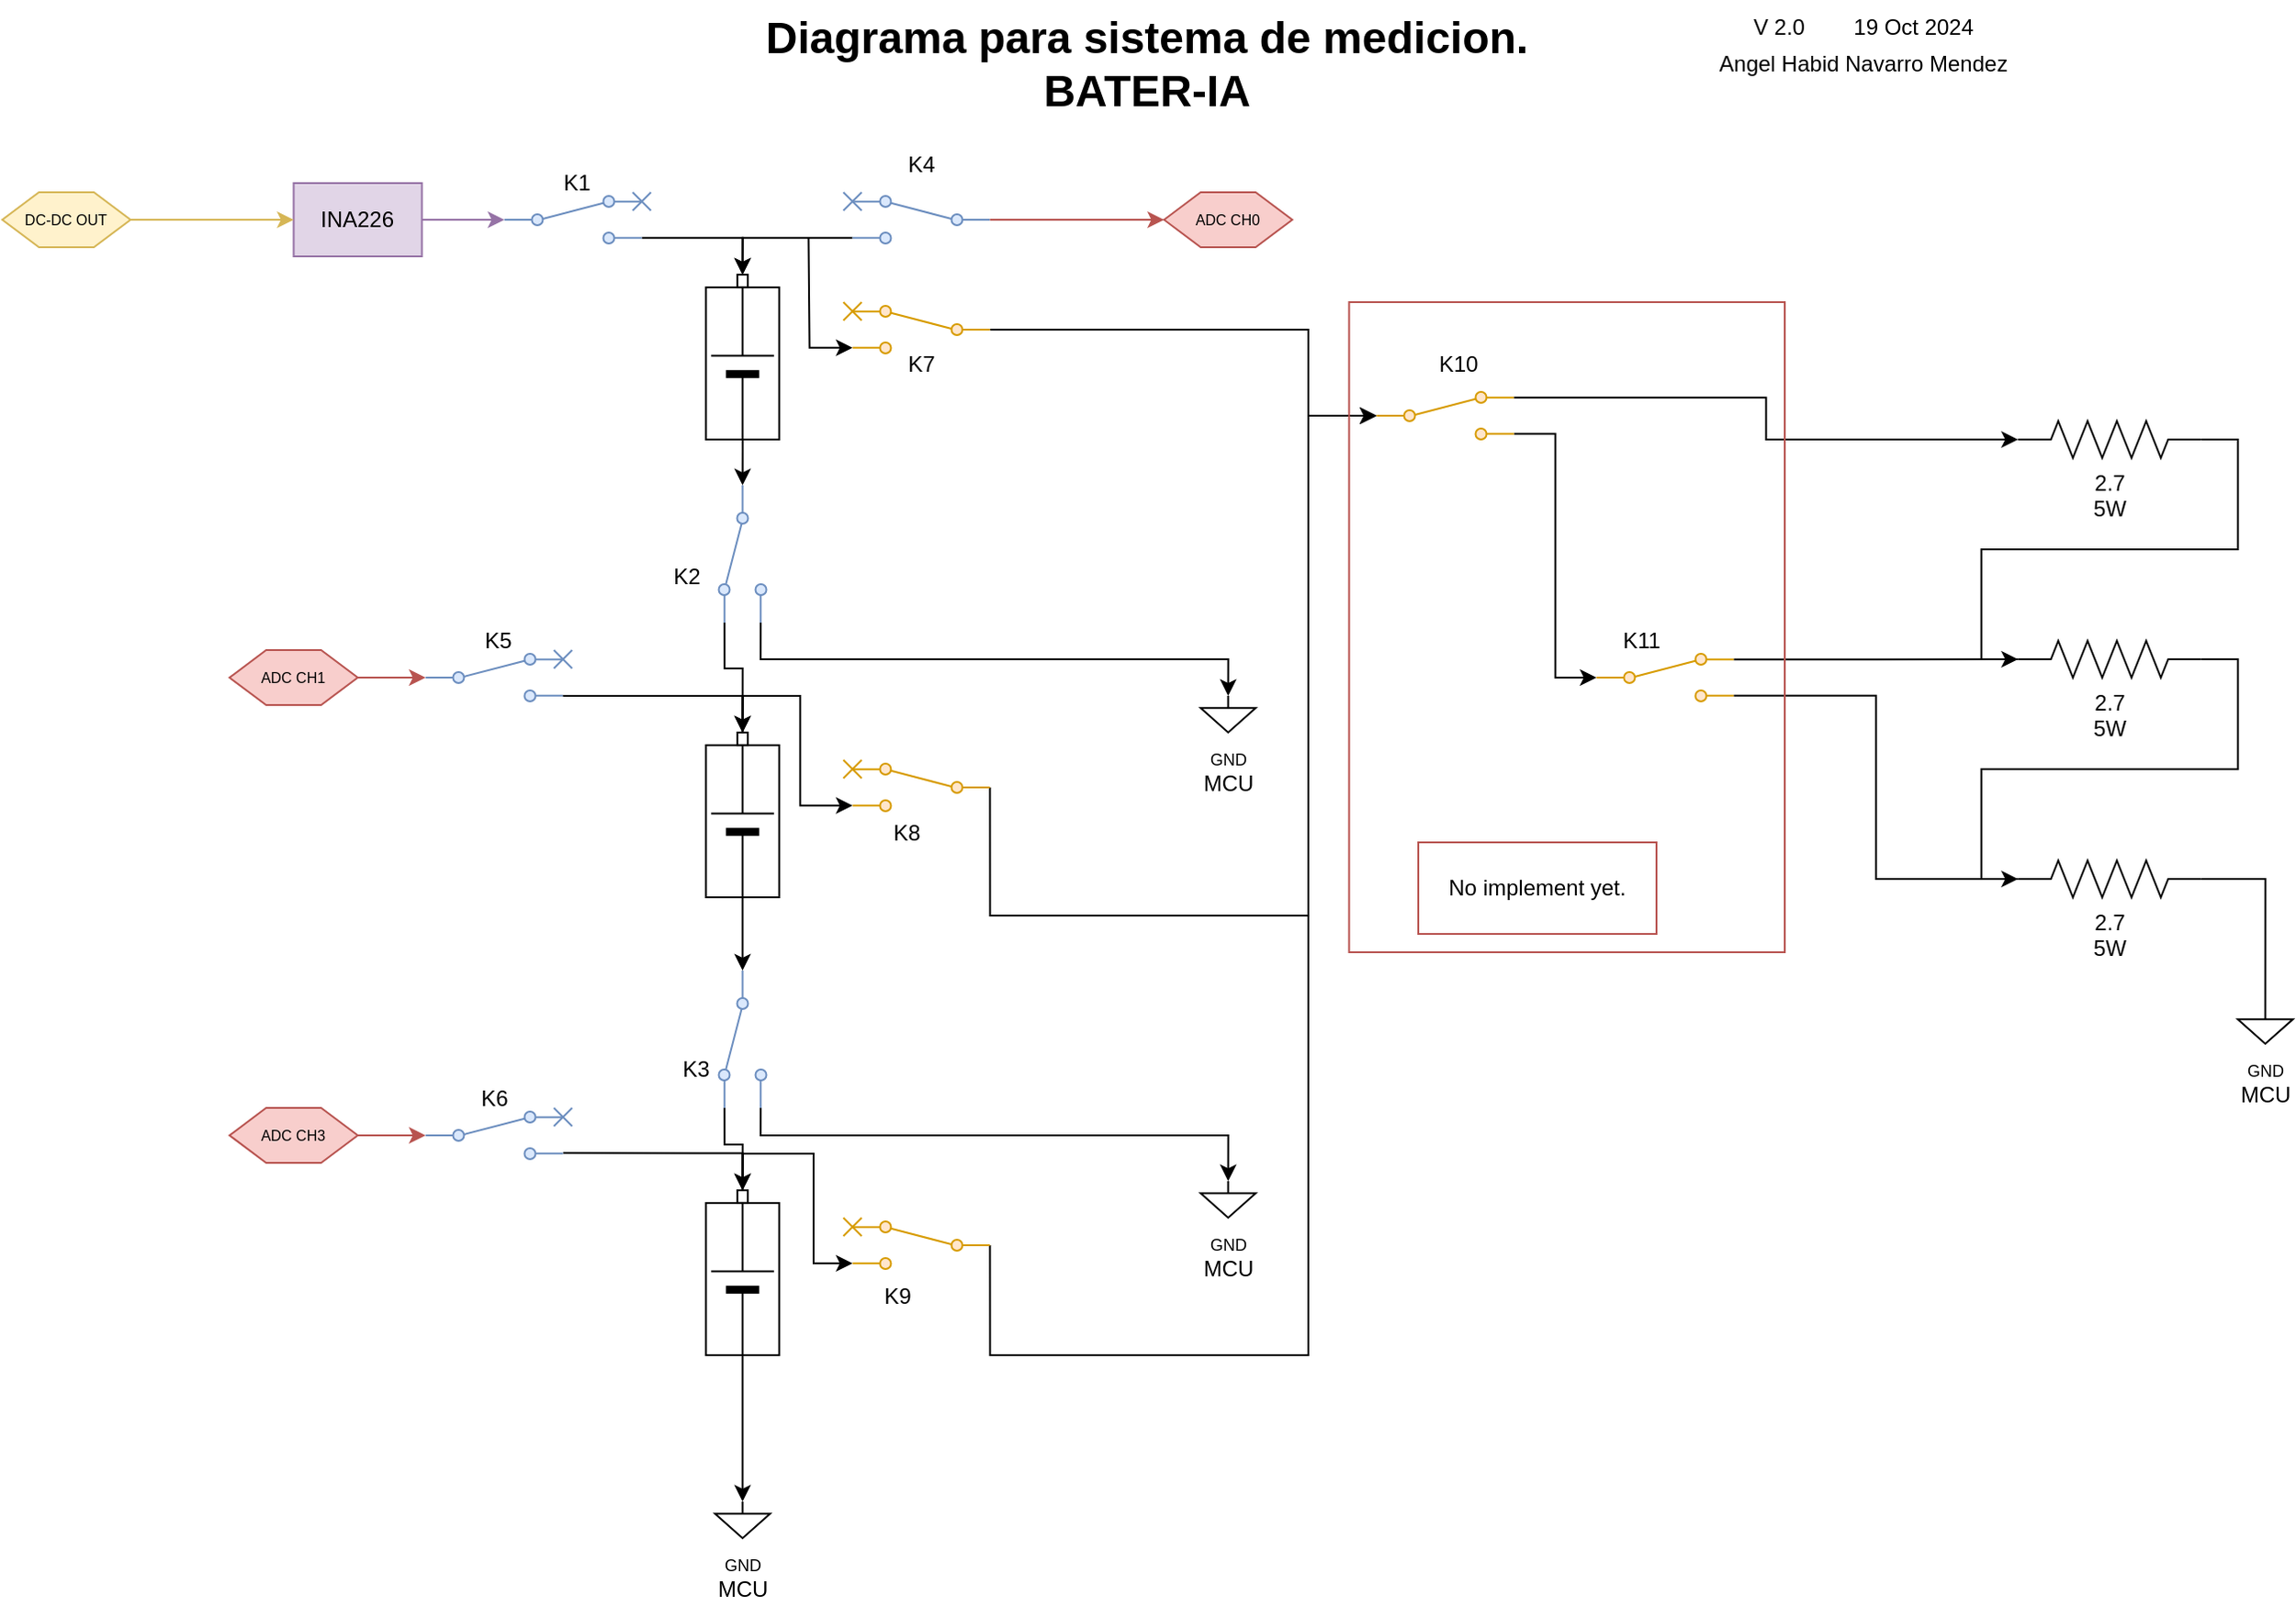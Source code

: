 <mxfile version="24.7.17">
  <diagram name="Página-1" id="suDs9cZ8lpwEUTx6rQ9a">
    <mxGraphModel dx="1434" dy="844" grid="1" gridSize="10" guides="1" tooltips="1" connect="1" arrows="1" fold="1" page="1" pageScale="1" pageWidth="827" pageHeight="1169" math="0" shadow="0">
      <root>
        <mxCell id="0" />
        <mxCell id="1" parent="0" />
        <mxCell id="hk8a2O4gQxyiNjNptd78-115" value="&lt;h1 style=&quot;margin-top: 0px;&quot;&gt;Diagrama para sistema de medicion. BATER-IA&lt;/h1&gt;" style="text;html=1;whiteSpace=wrap;overflow=hidden;rounded=0;align=center;" parent="1" vertex="1">
          <mxGeometry x="602.25" width="480" height="70" as="geometry" />
        </mxCell>
        <mxCell id="hk8a2O4gQxyiNjNptd78-116" value="V 2.0&amp;nbsp; &amp;nbsp; &amp;nbsp; &amp;nbsp; 19 Oct 2024" style="text;html=1;align=center;verticalAlign=middle;whiteSpace=wrap;rounded=0;" parent="1" vertex="1">
          <mxGeometry x="1167.75" width="130" height="30" as="geometry" />
        </mxCell>
        <mxCell id="hk8a2O4gQxyiNjNptd78-117" value="Angel Habid Navarro Mendez" style="text;html=1;align=center;verticalAlign=middle;whiteSpace=wrap;rounded=0;" parent="1" vertex="1">
          <mxGeometry x="1152.75" y="20" width="160" height="30" as="geometry" />
        </mxCell>
        <mxCell id="hk8a2O4gQxyiNjNptd78-120" style="edgeStyle=orthogonalEdgeStyle;rounded=0;orthogonalLoop=1;jettySize=auto;html=1;exitX=1;exitY=0.88;exitDx=0;exitDy=0;entryX=0.5;entryY=0;entryDx=0;entryDy=0;" parent="1" source="hk8a2O4gQxyiNjNptd78-1" target="hk8a2O4gQxyiNjNptd78-7" edge="1">
          <mxGeometry relative="1" as="geometry" />
        </mxCell>
        <mxCell id="hk8a2O4gQxyiNjNptd78-1" value="&lt;p style=&quot;line-height: 100%;&quot;&gt;&lt;br&gt;&lt;/p&gt;" style="html=1;shape=mxgraph.electrical.electro-mechanical.twoWaySwitch;aspect=fixed;elSwitchState=2;fillColor=#dae8fc;strokeColor=#6c8ebf;" parent="1" vertex="1">
          <mxGeometry x="491.25" y="107" width="75" height="26" as="geometry" />
        </mxCell>
        <mxCell id="hk8a2O4gQxyiNjNptd78-43" style="edgeStyle=orthogonalEdgeStyle;rounded=0;orthogonalLoop=1;jettySize=auto;html=1;exitX=1;exitY=0.12;exitDx=0;exitDy=0;entryX=0.5;entryY=0;entryDx=0;entryDy=0;" parent="1" source="hk8a2O4gQxyiNjNptd78-2" target="hk8a2O4gQxyiNjNptd78-7" edge="1">
          <mxGeometry relative="1" as="geometry" />
        </mxCell>
        <mxCell id="hk8a2O4gQxyiNjNptd78-2" value="" style="html=1;shape=mxgraph.electrical.electro-mechanical.twoWaySwitch;aspect=fixed;elSwitchState=2;direction=west;flipV=1;fillColor=#dae8fc;strokeColor=#6c8ebf;" parent="1" vertex="1">
          <mxGeometry x="681.25" y="107" width="75" height="26" as="geometry" />
        </mxCell>
        <mxCell id="hk8a2O4gQxyiNjNptd78-55" style="edgeStyle=orthogonalEdgeStyle;rounded=0;orthogonalLoop=1;jettySize=auto;html=1;exitX=1;exitY=0.88;exitDx=0;exitDy=0;entryX=0.5;entryY=0;entryDx=0;entryDy=0;" parent="1" source="hk8a2O4gQxyiNjNptd78-3" target="hk8a2O4gQxyiNjNptd78-23" edge="1">
          <mxGeometry relative="1" as="geometry">
            <Array as="points">
              <mxPoint x="611.25" y="365" />
              <mxPoint x="621.25" y="365" />
            </Array>
          </mxGeometry>
        </mxCell>
        <mxCell id="hk8a2O4gQxyiNjNptd78-3" value="" style="html=1;shape=mxgraph.electrical.electro-mechanical.twoWaySwitch;aspect=fixed;elSwitchState=2;direction=south;flipH=1;fillColor=#dae8fc;strokeColor=#6c8ebf;" parent="1" vertex="1">
          <mxGeometry x="608.25" y="265" width="26" height="75" as="geometry" />
        </mxCell>
        <mxCell id="hk8a2O4gQxyiNjNptd78-13" value="" style="group" parent="1" vertex="1" connectable="0">
          <mxGeometry x="601.25" y="150" width="40" height="90" as="geometry" />
        </mxCell>
        <mxCell id="hk8a2O4gQxyiNjNptd78-7" value="" style="rounded=0;whiteSpace=wrap;html=1;container=0;" parent="hk8a2O4gQxyiNjNptd78-13" vertex="1">
          <mxGeometry x="17.143" width="5.714" height="6.923" as="geometry" />
        </mxCell>
        <mxCell id="hk8a2O4gQxyiNjNptd78-4" value="" style="verticalLabelPosition=bottom;shadow=0;dashed=0;align=center;fillColor=strokeColor;html=1;verticalAlign=top;strokeWidth=1;shape=mxgraph.electrical.miscellaneous.monocell_battery;direction=north;container=0;" parent="hk8a2O4gQxyiNjNptd78-13" vertex="1">
          <mxGeometry x="2.857" y="6.923" width="34.286" height="83.077" as="geometry" />
        </mxCell>
        <mxCell id="hk8a2O4gQxyiNjNptd78-5" value="" style="rounded=0;whiteSpace=wrap;html=1;gradientColor=default;fillColor=none;container=0;" parent="hk8a2O4gQxyiNjNptd78-13" vertex="1">
          <mxGeometry y="6.923" width="40" height="83.077" as="geometry" />
        </mxCell>
        <mxCell id="hk8a2O4gQxyiNjNptd78-22" value="" style="group" parent="1" vertex="1" connectable="0">
          <mxGeometry x="601.25" y="400" width="40" height="90" as="geometry" />
        </mxCell>
        <mxCell id="hk8a2O4gQxyiNjNptd78-23" value="" style="rounded=0;whiteSpace=wrap;html=1;container=0;" parent="hk8a2O4gQxyiNjNptd78-22" vertex="1">
          <mxGeometry x="17.143" width="5.714" height="6.923" as="geometry" />
        </mxCell>
        <mxCell id="hk8a2O4gQxyiNjNptd78-24" value="" style="verticalLabelPosition=bottom;shadow=0;dashed=0;align=center;fillColor=strokeColor;html=1;verticalAlign=top;strokeWidth=1;shape=mxgraph.electrical.miscellaneous.monocell_battery;direction=north;container=0;" parent="hk8a2O4gQxyiNjNptd78-22" vertex="1">
          <mxGeometry x="2.857" y="6.923" width="34.286" height="83.077" as="geometry" />
        </mxCell>
        <mxCell id="hk8a2O4gQxyiNjNptd78-25" value="" style="rounded=0;whiteSpace=wrap;html=1;gradientColor=default;fillColor=none;container=0;" parent="hk8a2O4gQxyiNjNptd78-22" vertex="1">
          <mxGeometry y="6.923" width="40" height="83.077" as="geometry" />
        </mxCell>
        <mxCell id="hk8a2O4gQxyiNjNptd78-70" style="edgeStyle=orthogonalEdgeStyle;rounded=0;orthogonalLoop=1;jettySize=auto;html=1;exitX=1;exitY=0.88;exitDx=0;exitDy=0;entryX=0.5;entryY=0;entryDx=0;entryDy=0;" parent="1" source="hk8a2O4gQxyiNjNptd78-35" target="hk8a2O4gQxyiNjNptd78-37" edge="1">
          <mxGeometry relative="1" as="geometry">
            <Array as="points">
              <mxPoint x="611.25" y="625" />
              <mxPoint x="621.25" y="625" />
            </Array>
          </mxGeometry>
        </mxCell>
        <mxCell id="hk8a2O4gQxyiNjNptd78-35" value="" style="html=1;shape=mxgraph.electrical.electro-mechanical.twoWaySwitch;aspect=fixed;elSwitchState=2;direction=south;flipH=1;fillColor=#dae8fc;strokeColor=#6c8ebf;" parent="1" vertex="1">
          <mxGeometry x="608.25" y="530" width="26" height="75" as="geometry" />
        </mxCell>
        <mxCell id="hk8a2O4gQxyiNjNptd78-36" value="" style="group" parent="1" vertex="1" connectable="0">
          <mxGeometry x="601.25" y="650" width="40" height="90" as="geometry" />
        </mxCell>
        <mxCell id="hk8a2O4gQxyiNjNptd78-37" value="" style="rounded=0;whiteSpace=wrap;html=1;container=0;" parent="hk8a2O4gQxyiNjNptd78-36" vertex="1">
          <mxGeometry x="17.143" width="5.714" height="6.923" as="geometry" />
        </mxCell>
        <mxCell id="hk8a2O4gQxyiNjNptd78-38" value="" style="verticalLabelPosition=bottom;shadow=0;dashed=0;align=center;fillColor=strokeColor;html=1;verticalAlign=top;strokeWidth=1;shape=mxgraph.electrical.miscellaneous.monocell_battery;direction=north;container=0;" parent="hk8a2O4gQxyiNjNptd78-36" vertex="1">
          <mxGeometry x="2.857" y="6.923" width="34.286" height="83.077" as="geometry" />
        </mxCell>
        <mxCell id="hk8a2O4gQxyiNjNptd78-39" value="" style="rounded=0;whiteSpace=wrap;html=1;gradientColor=default;fillColor=none;container=0;" parent="hk8a2O4gQxyiNjNptd78-36" vertex="1">
          <mxGeometry y="6.923" width="40" height="83.077" as="geometry" />
        </mxCell>
        <mxCell id="hk8a2O4gQxyiNjNptd78-119" style="edgeStyle=orthogonalEdgeStyle;rounded=0;orthogonalLoop=1;jettySize=auto;html=1;exitX=1;exitY=0.5;exitDx=0;exitDy=0;entryX=0;entryY=0.5;entryDx=0;entryDy=0;fillColor=#e1d5e7;strokeColor=#9673a6;" parent="1" source="hk8a2O4gQxyiNjNptd78-40" target="hk8a2O4gQxyiNjNptd78-1" edge="1">
          <mxGeometry relative="1" as="geometry" />
        </mxCell>
        <mxCell id="hk8a2O4gQxyiNjNptd78-40" value="INA226" style="rounded=0;whiteSpace=wrap;html=1;fillColor=#e1d5e7;strokeColor=#9673a6;" parent="1" vertex="1">
          <mxGeometry x="376.25" y="100" width="70" height="40" as="geometry" />
        </mxCell>
        <mxCell id="hk8a2O4gQxyiNjNptd78-47" style="edgeStyle=orthogonalEdgeStyle;rounded=0;orthogonalLoop=1;jettySize=auto;html=1;exitX=0;exitY=0.5;exitDx=0;exitDy=0;entryX=0;entryY=0.5;entryDx=0;entryDy=0;startArrow=classic;startFill=1;endArrow=none;endFill=0;fillColor=#f8cecc;strokeColor=#b85450;" parent="1" source="hk8a2O4gQxyiNjNptd78-46" target="hk8a2O4gQxyiNjNptd78-2" edge="1">
          <mxGeometry relative="1" as="geometry" />
        </mxCell>
        <mxCell id="hk8a2O4gQxyiNjNptd78-46" value="ADC CH0" style="shape=hexagon;perimeter=hexagonPerimeter2;whiteSpace=wrap;html=1;fixedSize=1;fontSize=8;fillColor=#f8cecc;strokeColor=#b85450;" parent="1" vertex="1">
          <mxGeometry x="851.25" y="105" width="70" height="30" as="geometry" />
        </mxCell>
        <mxCell id="hk8a2O4gQxyiNjNptd78-50" style="edgeStyle=orthogonalEdgeStyle;rounded=0;orthogonalLoop=1;jettySize=auto;html=1;exitX=1;exitY=0.5;exitDx=0;exitDy=0;fillColor=#fff2cc;strokeColor=#d6b656;entryX=0;entryY=0.5;entryDx=0;entryDy=0;" parent="1" source="hk8a2O4gQxyiNjNptd78-49" target="hk8a2O4gQxyiNjNptd78-40" edge="1">
          <mxGeometry relative="1" as="geometry">
            <mxPoint x="361.25" y="120" as="targetPoint" />
          </mxGeometry>
        </mxCell>
        <mxCell id="hk8a2O4gQxyiNjNptd78-49" value="DC-DC OUT" style="shape=hexagon;perimeter=hexagonPerimeter2;whiteSpace=wrap;html=1;fixedSize=1;fontSize=8;fillColor=#fff2cc;strokeColor=#d6b656;" parent="1" vertex="1">
          <mxGeometry x="217.25" y="105" width="70" height="30" as="geometry" />
        </mxCell>
        <mxCell id="hk8a2O4gQxyiNjNptd78-51" value="" style="shape=mxgraph.sysml.x;fillColor=#dae8fc;strokeColor=#6c8ebf;" parent="1" vertex="1">
          <mxGeometry x="561.25" y="105" width="10" height="10" as="geometry" />
        </mxCell>
        <mxCell id="hk8a2O4gQxyiNjNptd78-52" value="" style="shape=mxgraph.sysml.x;fillColor=#dae8fc;strokeColor=#6c8ebf;" parent="1" vertex="1">
          <mxGeometry x="676.25" y="105" width="10" height="10" as="geometry" />
        </mxCell>
        <mxCell id="hk8a2O4gQxyiNjNptd78-54" style="edgeStyle=orthogonalEdgeStyle;rounded=0;orthogonalLoop=1;jettySize=auto;html=1;entryX=0;entryY=0.5;entryDx=0;entryDy=0;" parent="1" source="hk8a2O4gQxyiNjNptd78-5" target="hk8a2O4gQxyiNjNptd78-3" edge="1">
          <mxGeometry relative="1" as="geometry" />
        </mxCell>
        <mxCell id="hk8a2O4gQxyiNjNptd78-56" value="&lt;font style=&quot;font-size: 9px;&quot;&gt;GND&lt;/font&gt;&lt;div&gt;MCU&lt;/div&gt;" style="pointerEvents=1;verticalLabelPosition=bottom;shadow=0;dashed=0;align=center;html=1;verticalAlign=top;shape=mxgraph.electrical.signal_sources.signal_ground;" parent="1" vertex="1">
          <mxGeometry x="871.25" y="380" width="30" height="20" as="geometry" />
        </mxCell>
        <mxCell id="hk8a2O4gQxyiNjNptd78-57" style="edgeStyle=orthogonalEdgeStyle;rounded=0;orthogonalLoop=1;jettySize=auto;html=1;exitX=1;exitY=0.12;exitDx=0;exitDy=0;entryX=0.5;entryY=0;entryDx=0;entryDy=0;entryPerimeter=0;" parent="1" source="hk8a2O4gQxyiNjNptd78-3" target="hk8a2O4gQxyiNjNptd78-56" edge="1">
          <mxGeometry relative="1" as="geometry" />
        </mxCell>
        <mxCell id="hk8a2O4gQxyiNjNptd78-67" value="&lt;font style=&quot;font-size: 9px;&quot;&gt;GND&lt;/font&gt;&lt;div&gt;MCU&lt;/div&gt;" style="pointerEvents=1;verticalLabelPosition=bottom;shadow=0;dashed=0;align=center;html=1;verticalAlign=top;shape=mxgraph.electrical.signal_sources.signal_ground;" parent="1" vertex="1">
          <mxGeometry x="871.25" y="645" width="30" height="20" as="geometry" />
        </mxCell>
        <mxCell id="hk8a2O4gQxyiNjNptd78-68" style="edgeStyle=orthogonalEdgeStyle;rounded=0;orthogonalLoop=1;jettySize=auto;html=1;exitX=1;exitY=0.12;exitDx=0;exitDy=0;entryX=0.5;entryY=0;entryDx=0;entryDy=0;entryPerimeter=0;" parent="1" source="hk8a2O4gQxyiNjNptd78-35" target="hk8a2O4gQxyiNjNptd78-67" edge="1">
          <mxGeometry relative="1" as="geometry">
            <Array as="points">
              <mxPoint x="631" y="620" />
              <mxPoint x="886" y="620" />
            </Array>
          </mxGeometry>
        </mxCell>
        <mxCell id="hk8a2O4gQxyiNjNptd78-69" style="edgeStyle=orthogonalEdgeStyle;rounded=0;orthogonalLoop=1;jettySize=auto;html=1;exitX=0.5;exitY=1;exitDx=0;exitDy=0;entryX=0;entryY=0.5;entryDx=0;entryDy=0;" parent="1" source="hk8a2O4gQxyiNjNptd78-25" target="hk8a2O4gQxyiNjNptd78-35" edge="1">
          <mxGeometry relative="1" as="geometry" />
        </mxCell>
        <mxCell id="hk8a2O4gQxyiNjNptd78-89" value="" style="edgeStyle=orthogonalEdgeStyle;rounded=0;orthogonalLoop=1;jettySize=auto;html=1;exitX=0.5;exitY=1;exitDx=0;exitDy=0;entryX=0.5;entryY=0;entryDx=0;entryDy=0;entryPerimeter=0;" parent="1" source="hk8a2O4gQxyiNjNptd78-39" target="rjjdqqys_Oreud0CuxLj-54" edge="1">
          <mxGeometry x="0.464" y="-12" relative="1" as="geometry">
            <mxPoint x="251.25" y="1105" as="targetPoint" />
            <mxPoint y="-1" as="offset" />
            <mxPoint x="606.25" y="860" as="sourcePoint" />
          </mxGeometry>
        </mxCell>
        <mxCell id="hk8a2O4gQxyiNjNptd78-96" value="ADC CH1" style="shape=hexagon;perimeter=hexagonPerimeter2;whiteSpace=wrap;html=1;fixedSize=1;fontSize=8;fillColor=#f8cecc;strokeColor=#b85450;" parent="1" vertex="1">
          <mxGeometry x="341.25" y="355" width="70" height="30" as="geometry" />
        </mxCell>
        <mxCell id="hk8a2O4gQxyiNjNptd78-102" style="edgeStyle=orthogonalEdgeStyle;rounded=0;orthogonalLoop=1;jettySize=auto;html=1;entryX=1;entryY=0.5;entryDx=0;entryDy=0;endArrow=none;endFill=0;startArrow=classic;startFill=1;fillColor=#f8cecc;strokeColor=#b85450;" parent="1" source="hk8a2O4gQxyiNjNptd78-98" target="hk8a2O4gQxyiNjNptd78-96" edge="1">
          <mxGeometry relative="1" as="geometry" />
        </mxCell>
        <mxCell id="hk8a2O4gQxyiNjNptd78-98" value="" style="html=1;shape=mxgraph.electrical.electro-mechanical.twoWaySwitch;aspect=fixed;elSwitchState=2;direction=west;flipV=1;fillColor=#dae8fc;strokeColor=#6c8ebf;flipH=1;" parent="1" vertex="1">
          <mxGeometry x="448.25" y="357" width="75" height="26" as="geometry" />
        </mxCell>
        <mxCell id="hk8a2O4gQxyiNjNptd78-99" value="" style="shape=mxgraph.sysml.x;fillColor=#dae8fc;strokeColor=#6c8ebf;" parent="1" vertex="1">
          <mxGeometry x="518.25" y="355" width="10" height="10" as="geometry" />
        </mxCell>
        <mxCell id="hk8a2O4gQxyiNjNptd78-103" style="edgeStyle=orthogonalEdgeStyle;rounded=0;orthogonalLoop=1;jettySize=auto;html=1;exitX=0.5;exitY=0;exitDx=0;exitDy=0;endArrow=none;endFill=0;startArrow=classic;startFill=1;" parent="1" source="hk8a2O4gQxyiNjNptd78-23" edge="1">
          <mxGeometry relative="1" as="geometry">
            <mxPoint x="523.25" y="380" as="targetPoint" />
            <Array as="points">
              <mxPoint x="621.25" y="380" />
            </Array>
          </mxGeometry>
        </mxCell>
        <mxCell id="hk8a2O4gQxyiNjNptd78-104" value="ADC CH3" style="shape=hexagon;perimeter=hexagonPerimeter2;whiteSpace=wrap;html=1;fixedSize=1;fontSize=8;fillColor=#f8cecc;strokeColor=#b85450;" parent="1" vertex="1">
          <mxGeometry x="341.25" y="605" width="70" height="30" as="geometry" />
        </mxCell>
        <mxCell id="hk8a2O4gQxyiNjNptd78-105" style="edgeStyle=orthogonalEdgeStyle;rounded=0;orthogonalLoop=1;jettySize=auto;html=1;entryX=1;entryY=0.5;entryDx=0;entryDy=0;endArrow=none;endFill=0;startArrow=classic;startFill=1;fillColor=#f8cecc;strokeColor=#b85450;" parent="1" source="hk8a2O4gQxyiNjNptd78-106" target="hk8a2O4gQxyiNjNptd78-104" edge="1">
          <mxGeometry relative="1" as="geometry" />
        </mxCell>
        <mxCell id="hk8a2O4gQxyiNjNptd78-114" style="edgeStyle=orthogonalEdgeStyle;rounded=0;orthogonalLoop=1;jettySize=auto;html=1;entryX=0.5;entryY=0;entryDx=0;entryDy=0;exitX=1.001;exitY=0.872;exitDx=0;exitDy=0;exitPerimeter=0;" parent="1" source="hk8a2O4gQxyiNjNptd78-106" target="hk8a2O4gQxyiNjNptd78-37" edge="1">
          <mxGeometry relative="1" as="geometry" />
        </mxCell>
        <mxCell id="hk8a2O4gQxyiNjNptd78-106" value="" style="html=1;shape=mxgraph.electrical.electro-mechanical.twoWaySwitch;aspect=fixed;elSwitchState=2;direction=west;flipV=1;fillColor=#dae8fc;strokeColor=#6c8ebf;flipH=1;" parent="1" vertex="1">
          <mxGeometry x="448.25" y="607" width="75" height="26" as="geometry" />
        </mxCell>
        <mxCell id="hk8a2O4gQxyiNjNptd78-107" value="" style="shape=mxgraph.sysml.x;fillColor=#dae8fc;strokeColor=#6c8ebf;" parent="1" vertex="1">
          <mxGeometry x="518.25" y="605" width="10" height="10" as="geometry" />
        </mxCell>
        <mxCell id="rjjdqqys_Oreud0CuxLj-14" style="edgeStyle=orthogonalEdgeStyle;rounded=0;orthogonalLoop=1;jettySize=auto;html=1;exitX=1;exitY=0.12;exitDx=0;exitDy=0;endArrow=none;endFill=0;startArrow=classic;startFill=1;" parent="1" source="rjjdqqys_Oreud0CuxLj-1" edge="1">
          <mxGeometry relative="1" as="geometry">
            <mxPoint x="657.25" y="130" as="targetPoint" />
          </mxGeometry>
        </mxCell>
        <mxCell id="rjjdqqys_Oreud0CuxLj-28" style="edgeStyle=orthogonalEdgeStyle;rounded=0;orthogonalLoop=1;jettySize=auto;html=1;entryX=0;entryY=0.5;entryDx=0;entryDy=0;" parent="1" source="rjjdqqys_Oreud0CuxLj-1" target="rjjdqqys_Oreud0CuxLj-29" edge="1">
          <mxGeometry relative="1" as="geometry">
            <mxPoint x="897.25" y="220" as="targetPoint" />
            <Array as="points">
              <mxPoint x="930" y="180" />
              <mxPoint x="930" y="227" />
            </Array>
          </mxGeometry>
        </mxCell>
        <mxCell id="rjjdqqys_Oreud0CuxLj-1" value="" style="html=1;shape=mxgraph.electrical.electro-mechanical.twoWaySwitch;aspect=fixed;elSwitchState=2;direction=west;flipV=1;fillColor=#ffe6cc;strokeColor=#d79b00;" parent="1" vertex="1">
          <mxGeometry x="681.25" y="167" width="75" height="26" as="geometry" />
        </mxCell>
        <mxCell id="rjjdqqys_Oreud0CuxLj-4" value="" style="shape=mxgraph.sysml.x;fillColor=#ffe6cc;strokeColor=#d79b00;" parent="1" vertex="1">
          <mxGeometry x="676.25" y="165" width="10" height="10" as="geometry" />
        </mxCell>
        <mxCell id="rjjdqqys_Oreud0CuxLj-15" style="edgeStyle=orthogonalEdgeStyle;rounded=0;orthogonalLoop=1;jettySize=auto;html=1;exitX=1;exitY=0.12;exitDx=0;exitDy=0;entryX=0.5;entryY=0;entryDx=0;entryDy=0;endArrow=none;endFill=0;startArrow=classic;startFill=1;" parent="1" source="rjjdqqys_Oreud0CuxLj-6" target="hk8a2O4gQxyiNjNptd78-23" edge="1">
          <mxGeometry relative="1" as="geometry">
            <mxPoint x="657.25" y="380" as="targetPoint" />
          </mxGeometry>
        </mxCell>
        <mxCell id="rjjdqqys_Oreud0CuxLj-41" style="edgeStyle=orthogonalEdgeStyle;rounded=0;orthogonalLoop=1;jettySize=auto;html=1;exitX=0;exitY=0.5;exitDx=0;exitDy=0;entryX=0;entryY=0.5;entryDx=0;entryDy=0;" parent="1" source="rjjdqqys_Oreud0CuxLj-6" target="rjjdqqys_Oreud0CuxLj-29" edge="1">
          <mxGeometry relative="1" as="geometry">
            <mxPoint x="820" y="510" as="targetPoint" />
            <Array as="points">
              <mxPoint x="756" y="500" />
              <mxPoint x="930" y="500" />
              <mxPoint x="930" y="227" />
            </Array>
          </mxGeometry>
        </mxCell>
        <mxCell id="rjjdqqys_Oreud0CuxLj-6" value="" style="html=1;shape=mxgraph.electrical.electro-mechanical.twoWaySwitch;aspect=fixed;elSwitchState=2;direction=west;flipV=1;fillColor=#ffe6cc;strokeColor=#d79b00;" parent="1" vertex="1">
          <mxGeometry x="681.25" y="417" width="75" height="26" as="geometry" />
        </mxCell>
        <mxCell id="rjjdqqys_Oreud0CuxLj-7" value="" style="shape=mxgraph.sysml.x;fillColor=#ffe6cc;strokeColor=#d79b00;" parent="1" vertex="1">
          <mxGeometry x="676.25" y="415" width="10" height="10" as="geometry" />
        </mxCell>
        <mxCell id="rjjdqqys_Oreud0CuxLj-16" style="edgeStyle=orthogonalEdgeStyle;rounded=0;orthogonalLoop=1;jettySize=auto;html=1;exitX=1;exitY=0.12;exitDx=0;exitDy=0;entryX=0.5;entryY=0;entryDx=0;entryDy=0;endArrow=none;endFill=0;startArrow=classic;startFill=1;" parent="1" source="rjjdqqys_Oreud0CuxLj-8" target="hk8a2O4gQxyiNjNptd78-37" edge="1">
          <mxGeometry relative="1" as="geometry">
            <Array as="points">
              <mxPoint x="660" y="690" />
              <mxPoint x="660" y="630" />
              <mxPoint x="621" y="630" />
            </Array>
          </mxGeometry>
        </mxCell>
        <mxCell id="rjjdqqys_Oreud0CuxLj-42" style="edgeStyle=orthogonalEdgeStyle;rounded=0;orthogonalLoop=1;jettySize=auto;html=1;exitX=0;exitY=0.5;exitDx=0;exitDy=0;entryX=0;entryY=0.5;entryDx=0;entryDy=0;" parent="1" source="rjjdqqys_Oreud0CuxLj-8" target="rjjdqqys_Oreud0CuxLj-29" edge="1">
          <mxGeometry relative="1" as="geometry">
            <mxPoint x="950" y="260" as="targetPoint" />
            <Array as="points">
              <mxPoint x="756" y="740" />
              <mxPoint x="930" y="740" />
              <mxPoint x="930" y="227" />
            </Array>
          </mxGeometry>
        </mxCell>
        <mxCell id="rjjdqqys_Oreud0CuxLj-8" value="" style="html=1;shape=mxgraph.electrical.electro-mechanical.twoWaySwitch;aspect=fixed;elSwitchState=2;direction=west;flipV=1;fillColor=#ffe6cc;strokeColor=#d79b00;" parent="1" vertex="1">
          <mxGeometry x="681.25" y="667" width="75" height="26" as="geometry" />
        </mxCell>
        <mxCell id="rjjdqqys_Oreud0CuxLj-9" value="" style="shape=mxgraph.sysml.x;fillColor=#ffe6cc;strokeColor=#d79b00;" parent="1" vertex="1">
          <mxGeometry x="676.25" y="665" width="10" height="10" as="geometry" />
        </mxCell>
        <mxCell id="rjjdqqys_Oreud0CuxLj-18" value="2.7&lt;div&gt;5W&lt;/div&gt;" style="pointerEvents=1;verticalLabelPosition=bottom;shadow=0;dashed=0;align=center;html=1;verticalAlign=top;shape=mxgraph.electrical.resistors.resistor_2;" parent="1" vertex="1">
          <mxGeometry x="1317.25" y="230" width="100" height="20" as="geometry" />
        </mxCell>
        <mxCell id="rjjdqqys_Oreud0CuxLj-20" value="2.7&lt;div&gt;5W&lt;/div&gt;" style="pointerEvents=1;verticalLabelPosition=bottom;shadow=0;dashed=0;align=center;html=1;verticalAlign=top;shape=mxgraph.electrical.resistors.resistor_2;" parent="1" vertex="1">
          <mxGeometry x="1317.25" y="350" width="100" height="20" as="geometry" />
        </mxCell>
        <mxCell id="rjjdqqys_Oreud0CuxLj-21" value="2.7&lt;div&gt;5W&lt;/div&gt;" style="pointerEvents=1;verticalLabelPosition=bottom;shadow=0;dashed=0;align=center;html=1;verticalAlign=top;shape=mxgraph.electrical.resistors.resistor_2;" parent="1" vertex="1">
          <mxGeometry x="1317.25" y="470" width="100" height="20" as="geometry" />
        </mxCell>
        <mxCell id="rjjdqqys_Oreud0CuxLj-22" style="edgeStyle=orthogonalEdgeStyle;rounded=0;orthogonalLoop=1;jettySize=auto;html=1;exitX=1;exitY=0.5;exitDx=0;exitDy=0;exitPerimeter=0;entryX=0;entryY=0.5;entryDx=0;entryDy=0;entryPerimeter=0;endArrow=none;endFill=0;" parent="1" source="rjjdqqys_Oreud0CuxLj-18" target="rjjdqqys_Oreud0CuxLj-20" edge="1">
          <mxGeometry relative="1" as="geometry" />
        </mxCell>
        <mxCell id="rjjdqqys_Oreud0CuxLj-23" style="edgeStyle=orthogonalEdgeStyle;rounded=0;orthogonalLoop=1;jettySize=auto;html=1;exitX=1;exitY=0.5;exitDx=0;exitDy=0;exitPerimeter=0;entryX=0;entryY=0.5;entryDx=0;entryDy=0;entryPerimeter=0;endArrow=none;endFill=0;" parent="1" source="rjjdqqys_Oreud0CuxLj-20" target="rjjdqqys_Oreud0CuxLj-21" edge="1">
          <mxGeometry relative="1" as="geometry" />
        </mxCell>
        <mxCell id="rjjdqqys_Oreud0CuxLj-24" value="&lt;font style=&quot;font-size: 9px;&quot;&gt;GND&lt;/font&gt;&lt;div&gt;MCU&lt;/div&gt;" style="pointerEvents=1;verticalLabelPosition=bottom;shadow=0;dashed=0;align=center;html=1;verticalAlign=top;shape=mxgraph.electrical.signal_sources.signal_ground;" parent="1" vertex="1">
          <mxGeometry x="1437.25" y="550" width="30" height="20" as="geometry" />
        </mxCell>
        <mxCell id="rjjdqqys_Oreud0CuxLj-25" style="edgeStyle=orthogonalEdgeStyle;rounded=0;orthogonalLoop=1;jettySize=auto;html=1;exitX=1;exitY=0.5;exitDx=0;exitDy=0;exitPerimeter=0;entryX=0.5;entryY=0;entryDx=0;entryDy=0;entryPerimeter=0;endArrow=none;endFill=0;" parent="1" source="rjjdqqys_Oreud0CuxLj-21" target="rjjdqqys_Oreud0CuxLj-24" edge="1">
          <mxGeometry relative="1" as="geometry" />
        </mxCell>
        <mxCell id="rjjdqqys_Oreud0CuxLj-38" style="edgeStyle=orthogonalEdgeStyle;rounded=0;orthogonalLoop=1;jettySize=auto;html=1;exitX=1;exitY=0.88;exitDx=0;exitDy=0;entryX=0;entryY=0.5;entryDx=0;entryDy=0;" parent="1" source="rjjdqqys_Oreud0CuxLj-29" target="rjjdqqys_Oreud0CuxLj-32" edge="1">
          <mxGeometry relative="1" as="geometry" />
        </mxCell>
        <mxCell id="rjjdqqys_Oreud0CuxLj-29" value="" style="html=1;shape=mxgraph.electrical.electro-mechanical.twoWaySwitch;aspect=fixed;elSwitchState=2;fillColor=#ffe6cc;strokeColor=#d79b00;" parent="1" vertex="1">
          <mxGeometry x="967.25" y="214" width="75" height="26" as="geometry" />
        </mxCell>
        <mxCell id="rjjdqqys_Oreud0CuxLj-30" style="edgeStyle=orthogonalEdgeStyle;rounded=0;orthogonalLoop=1;jettySize=auto;html=1;exitX=1;exitY=0.12;exitDx=0;exitDy=0;entryX=0;entryY=0.5;entryDx=0;entryDy=0;entryPerimeter=0;" parent="1" source="rjjdqqys_Oreud0CuxLj-29" target="rjjdqqys_Oreud0CuxLj-18" edge="1">
          <mxGeometry relative="1" as="geometry" />
        </mxCell>
        <mxCell id="rjjdqqys_Oreud0CuxLj-32" value="" style="html=1;shape=mxgraph.electrical.electro-mechanical.twoWaySwitch;aspect=fixed;elSwitchState=2;fillColor=#ffe6cc;strokeColor=#d79b00;" parent="1" vertex="1">
          <mxGeometry x="1087.25" y="357" width="75" height="26" as="geometry" />
        </mxCell>
        <mxCell id="rjjdqqys_Oreud0CuxLj-39" style="edgeStyle=orthogonalEdgeStyle;rounded=0;orthogonalLoop=1;jettySize=auto;html=1;exitX=1;exitY=0.12;exitDx=0;exitDy=0;entryX=0;entryY=0.5;entryDx=0;entryDy=0;entryPerimeter=0;" parent="1" source="rjjdqqys_Oreud0CuxLj-32" target="rjjdqqys_Oreud0CuxLj-20" edge="1">
          <mxGeometry relative="1" as="geometry" />
        </mxCell>
        <mxCell id="rjjdqqys_Oreud0CuxLj-40" style="edgeStyle=orthogonalEdgeStyle;rounded=0;orthogonalLoop=1;jettySize=auto;html=1;exitX=1;exitY=0.88;exitDx=0;exitDy=0;entryX=0;entryY=0.5;entryDx=0;entryDy=0;entryPerimeter=0;" parent="1" source="rjjdqqys_Oreud0CuxLj-32" target="rjjdqqys_Oreud0CuxLj-21" edge="1">
          <mxGeometry relative="1" as="geometry" />
        </mxCell>
        <mxCell id="rjjdqqys_Oreud0CuxLj-47" value="K1" style="text;html=1;align=center;verticalAlign=middle;whiteSpace=wrap;rounded=0;" parent="1" vertex="1">
          <mxGeometry x="501.25" y="85" width="60" height="30" as="geometry" />
        </mxCell>
        <mxCell id="rjjdqqys_Oreud0CuxLj-48" value="K2" style="text;html=1;align=center;verticalAlign=middle;whiteSpace=wrap;rounded=0;" parent="1" vertex="1">
          <mxGeometry x="561.25" y="300" width="60" height="30" as="geometry" />
        </mxCell>
        <mxCell id="rjjdqqys_Oreud0CuxLj-49" value="K3" style="text;html=1;align=center;verticalAlign=middle;whiteSpace=wrap;rounded=0;" parent="1" vertex="1">
          <mxGeometry x="566.25" y="569" width="60" height="30" as="geometry" />
        </mxCell>
        <mxCell id="rjjdqqys_Oreud0CuxLj-51" value="K4" style="text;html=1;align=center;verticalAlign=middle;whiteSpace=wrap;rounded=0;" parent="1" vertex="1">
          <mxGeometry x="688.75" y="75" width="60" height="30" as="geometry" />
        </mxCell>
        <mxCell id="rjjdqqys_Oreud0CuxLj-54" value="&lt;font style=&quot;font-size: 9px;&quot;&gt;GND&lt;/font&gt;&lt;div&gt;MCU&lt;/div&gt;" style="pointerEvents=1;verticalLabelPosition=bottom;shadow=0;dashed=0;align=center;html=1;verticalAlign=top;shape=mxgraph.electrical.signal_sources.signal_ground;" parent="1" vertex="1">
          <mxGeometry x="606.25" y="820" width="30" height="20" as="geometry" />
        </mxCell>
        <mxCell id="rjjdqqys_Oreud0CuxLj-55" style="edgeStyle=orthogonalEdgeStyle;rounded=0;orthogonalLoop=1;jettySize=auto;html=1;exitX=1;exitY=0;exitDx=0;exitDy=0;entryX=0.598;entryY=0.502;entryDx=0;entryDy=0;entryPerimeter=0;" parent="1" edge="1">
          <mxGeometry relative="1" as="geometry">
            <mxPoint x="621.25" y="830" as="sourcePoint" />
            <mxPoint x="621.302" y="829.85" as="targetPoint" />
          </mxGeometry>
        </mxCell>
        <mxCell id="rjjdqqys_Oreud0CuxLj-56" value="K5" style="text;html=1;align=center;verticalAlign=middle;whiteSpace=wrap;rounded=0;" parent="1" vertex="1">
          <mxGeometry x="458.25" y="335" width="60" height="30" as="geometry" />
        </mxCell>
        <mxCell id="rjjdqqys_Oreud0CuxLj-57" value="K6" style="text;html=1;align=center;verticalAlign=middle;whiteSpace=wrap;rounded=0;" parent="1" vertex="1">
          <mxGeometry x="455.75" y="585" width="60" height="30" as="geometry" />
        </mxCell>
        <mxCell id="WDdKjJFwYe0GrifWj0j4-1" value="K7" style="text;html=1;align=center;verticalAlign=middle;whiteSpace=wrap;rounded=0;" parent="1" vertex="1">
          <mxGeometry x="688.75" y="184" width="60" height="30" as="geometry" />
        </mxCell>
        <mxCell id="WDdKjJFwYe0GrifWj0j4-2" value="K8" style="text;html=1;align=center;verticalAlign=middle;whiteSpace=wrap;rounded=0;" parent="1" vertex="1">
          <mxGeometry x="681.25" y="440" width="60" height="30" as="geometry" />
        </mxCell>
        <mxCell id="WDdKjJFwYe0GrifWj0j4-3" value="K9" style="text;html=1;align=center;verticalAlign=middle;whiteSpace=wrap;rounded=0;" parent="1" vertex="1">
          <mxGeometry x="676.25" y="693" width="60" height="30" as="geometry" />
        </mxCell>
        <mxCell id="WDdKjJFwYe0GrifWj0j4-4" value="K10" style="text;html=1;align=center;verticalAlign=middle;whiteSpace=wrap;rounded=0;" parent="1" vertex="1">
          <mxGeometry x="982.25" y="184" width="60" height="30" as="geometry" />
        </mxCell>
        <mxCell id="WDdKjJFwYe0GrifWj0j4-5" value="K11" style="text;html=1;align=center;verticalAlign=middle;whiteSpace=wrap;rounded=0;" parent="1" vertex="1">
          <mxGeometry x="1082.25" y="335" width="60" height="30" as="geometry" />
        </mxCell>
        <mxCell id="WDdKjJFwYe0GrifWj0j4-6" value="" style="rounded=0;whiteSpace=wrap;html=1;fillColor=none;strokeColor=#b85450;" parent="1" vertex="1">
          <mxGeometry x="952.25" y="165" width="237.75" height="355" as="geometry" />
        </mxCell>
        <mxCell id="WDdKjJFwYe0GrifWj0j4-7" value="No implement yet." style="text;html=1;align=center;verticalAlign=middle;whiteSpace=wrap;rounded=0;fillColor=none;strokeColor=#b85450;" parent="1" vertex="1">
          <mxGeometry x="990" y="460" width="130" height="50" as="geometry" />
        </mxCell>
      </root>
    </mxGraphModel>
  </diagram>
</mxfile>
